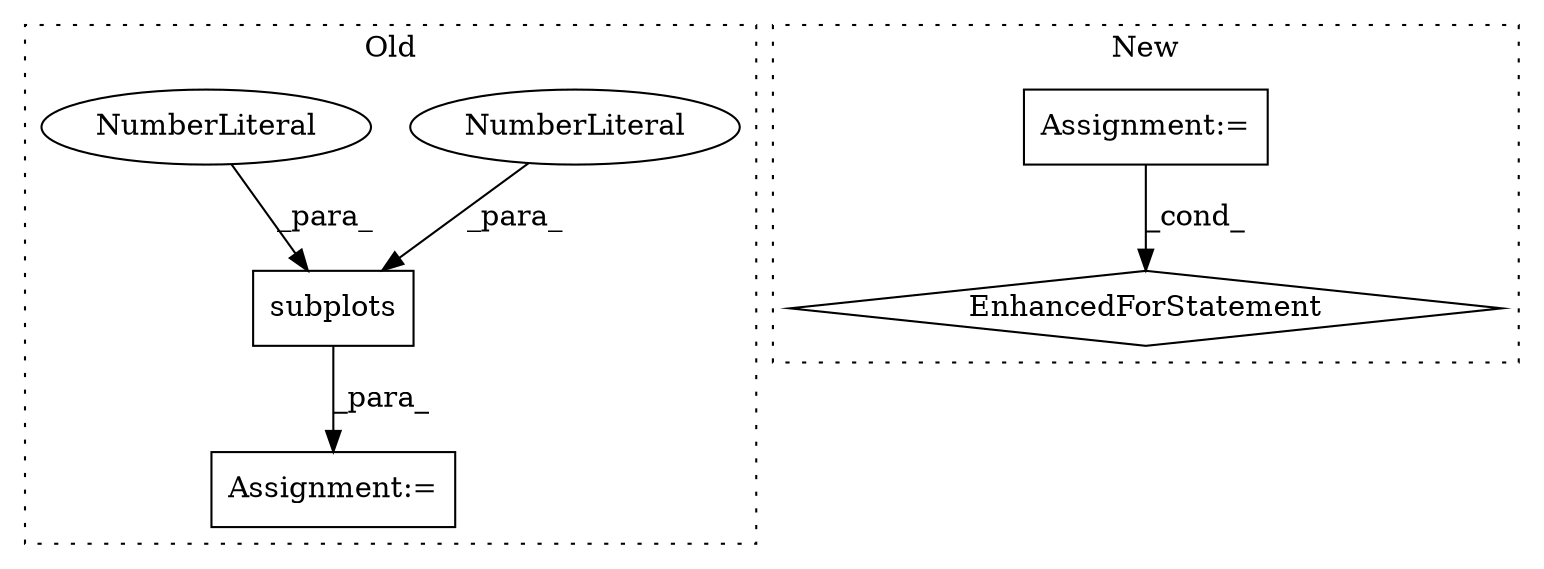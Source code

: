 digraph G {
subgraph cluster0 {
1 [label="subplots" a="32" s="704,716" l="9,1" shape="box"];
3 [label="NumberLiteral" a="34" s="713" l="1" shape="ellipse"];
5 [label="NumberLiteral" a="34" s="715" l="1" shape="ellipse"];
6 [label="Assignment:=" a="7" s="684" l="2" shape="box"];
label = "Old";
style="dotted";
}
subgraph cluster1 {
2 [label="EnhancedForStatement" a="70" s="1068,1166" l="53,2" shape="diamond"];
4 [label="Assignment:=" a="7" s="1068,1166" l="53,2" shape="box"];
label = "New";
style="dotted";
}
1 -> 6 [label="_para_"];
3 -> 1 [label="_para_"];
4 -> 2 [label="_cond_"];
5 -> 1 [label="_para_"];
}